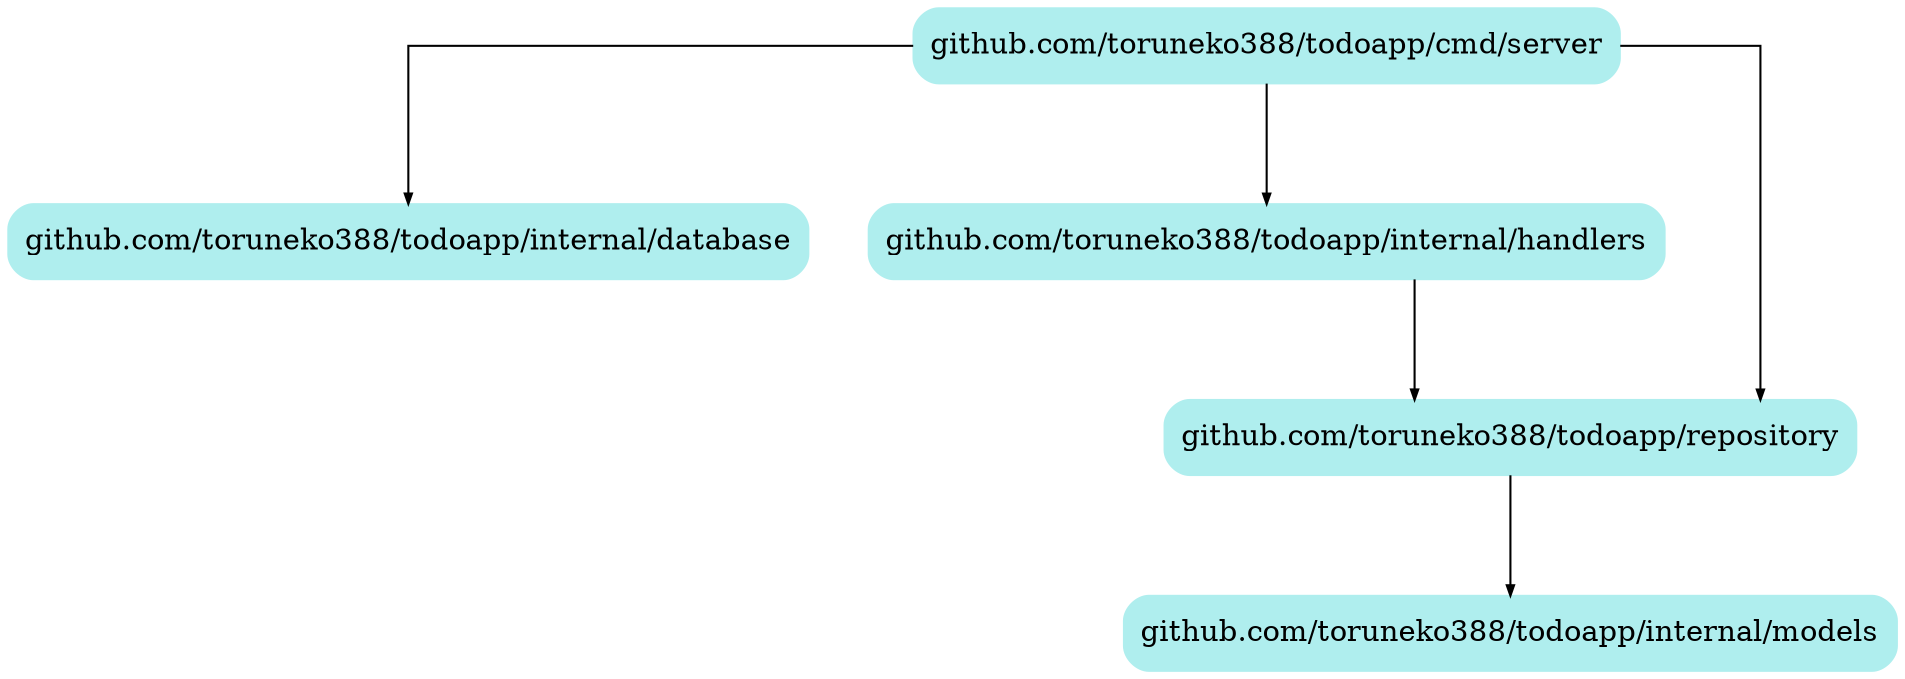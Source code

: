digraph godep {
splines=ortho
nodesep=0.4
ranksep=0.8
node [shape="box",style="rounded,filled"]
edge [arrowsize="0.5"]
"github.com/toruneko388/todoapp/cmd/server" [label="github.com/toruneko388/todoapp/cmd/server" color="paleturquoise" URL="https://godoc.org/github.com/toruneko388/todoapp/cmd/server" target="_blank"];
"github.com/toruneko388/todoapp/cmd/server" -> "github.com/toruneko388/todoapp/internal/database";
"github.com/toruneko388/todoapp/cmd/server" -> "github.com/toruneko388/todoapp/internal/handlers";
"github.com/toruneko388/todoapp/cmd/server" -> "github.com/toruneko388/todoapp/repository";
"github.com/toruneko388/todoapp/internal/database" [label="github.com/toruneko388/todoapp/internal/database" color="paleturquoise" URL="https://godoc.org/github.com/toruneko388/todoapp/internal/database" target="_blank"];
"github.com/toruneko388/todoapp/internal/handlers" [label="github.com/toruneko388/todoapp/internal/handlers" color="paleturquoise" URL="https://godoc.org/github.com/toruneko388/todoapp/internal/handlers" target="_blank"];
"github.com/toruneko388/todoapp/internal/handlers" -> "github.com/toruneko388/todoapp/repository";
"github.com/toruneko388/todoapp/internal/models" [label="github.com/toruneko388/todoapp/internal/models" color="paleturquoise" URL="https://godoc.org/github.com/toruneko388/todoapp/internal/models" target="_blank"];
"github.com/toruneko388/todoapp/repository" [label="github.com/toruneko388/todoapp/repository" color="paleturquoise" URL="https://godoc.org/github.com/toruneko388/todoapp/repository" target="_blank"];
"github.com/toruneko388/todoapp/repository" -> "github.com/toruneko388/todoapp/internal/models";
}
